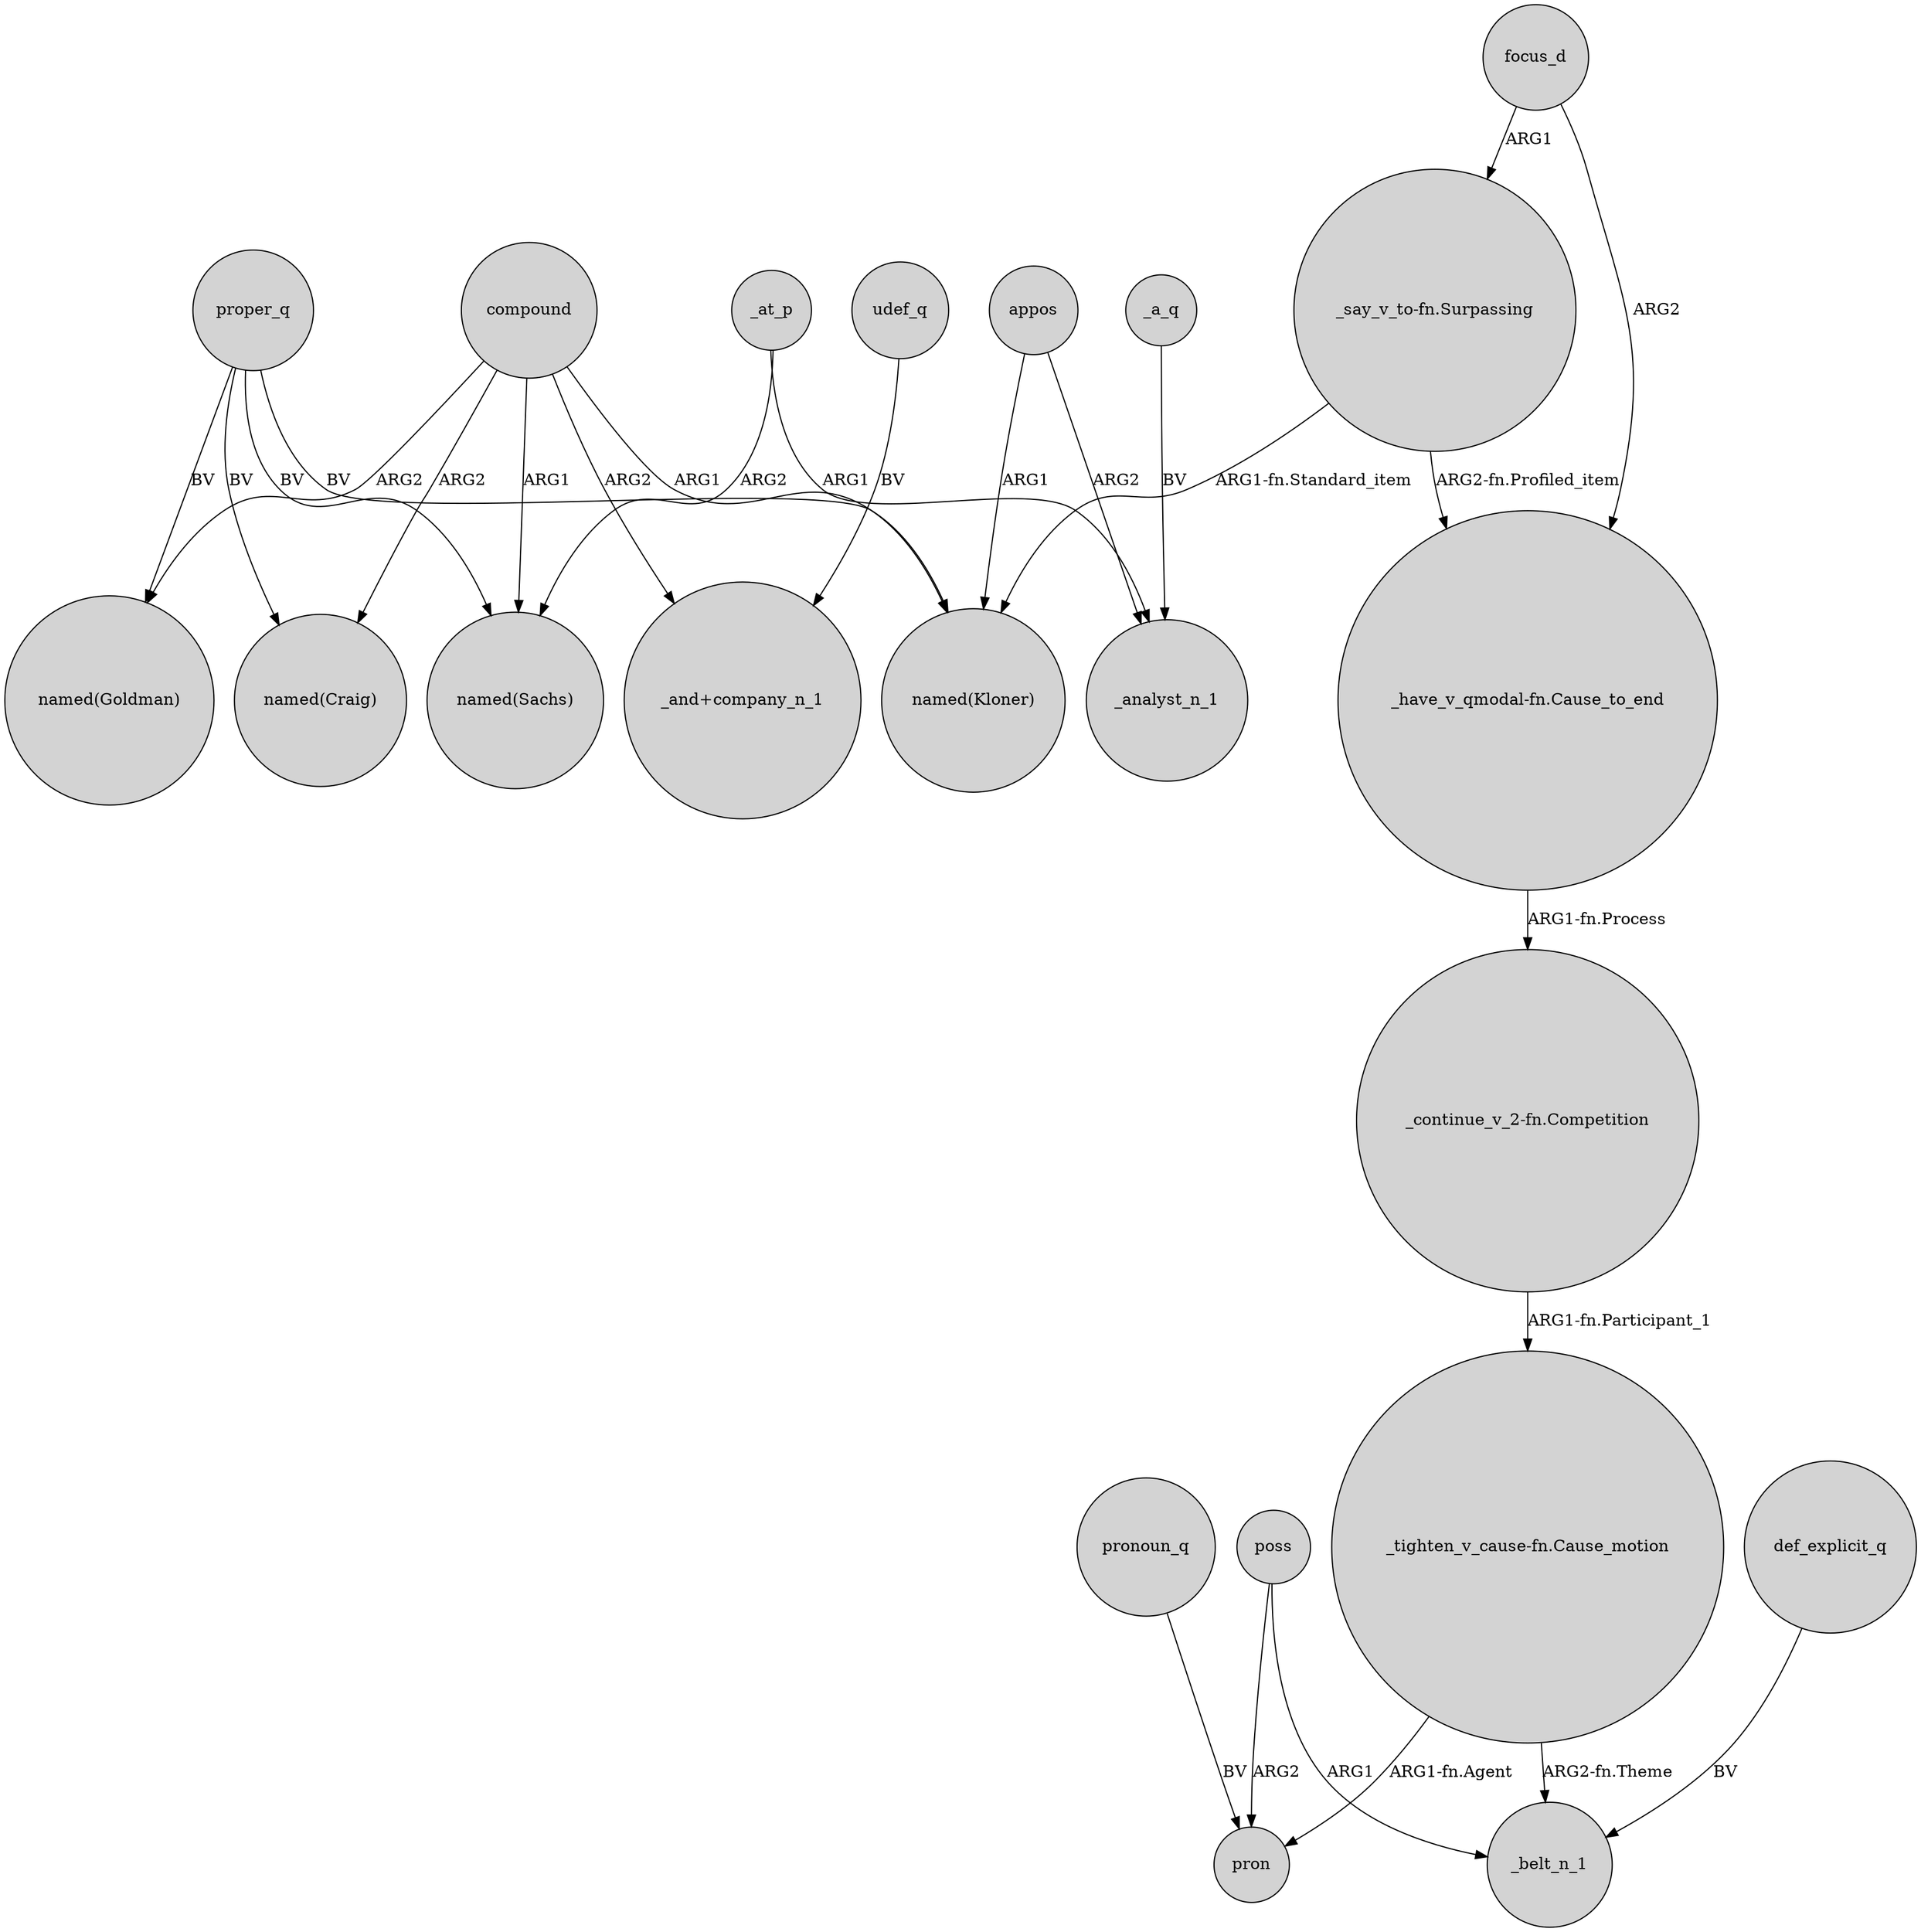 digraph {
	node [shape=circle style=filled]
	compound -> "named(Goldman)" [label=ARG2]
	proper_q -> "named(Sachs)" [label=BV]
	compound -> "named(Sachs)" [label=ARG1]
	"_have_v_qmodal-fn.Cause_to_end" -> "_continue_v_2-fn.Competition" [label="ARG1-fn.Process"]
	compound -> "_and+company_n_1" [label=ARG2]
	"_say_v_to-fn.Surpassing" -> "_have_v_qmodal-fn.Cause_to_end" [label="ARG2-fn.Profiled_item"]
	proper_q -> "named(Goldman)" [label=BV]
	appos -> "named(Kloner)" [label=ARG1]
	poss -> _belt_n_1 [label=ARG1]
	"_continue_v_2-fn.Competition" -> "_tighten_v_cause-fn.Cause_motion" [label="ARG1-fn.Participant_1"]
	proper_q -> "named(Craig)" [label=BV]
	_a_q -> _analyst_n_1 [label=BV]
	pronoun_q -> pron [label=BV]
	"_say_v_to-fn.Surpassing" -> "named(Kloner)" [label="ARG1-fn.Standard_item"]
	poss -> pron [label=ARG2]
	_at_p -> _analyst_n_1 [label=ARG1]
	compound -> "named(Kloner)" [label=ARG1]
	compound -> "named(Craig)" [label=ARG2]
	focus_d -> "_have_v_qmodal-fn.Cause_to_end" [label=ARG2]
	appos -> _analyst_n_1 [label=ARG2]
	_at_p -> "named(Sachs)" [label=ARG2]
	"_tighten_v_cause-fn.Cause_motion" -> pron [label="ARG1-fn.Agent"]
	"_tighten_v_cause-fn.Cause_motion" -> _belt_n_1 [label="ARG2-fn.Theme"]
	def_explicit_q -> _belt_n_1 [label=BV]
	focus_d -> "_say_v_to-fn.Surpassing" [label=ARG1]
	udef_q -> "_and+company_n_1" [label=BV]
	proper_q -> "named(Kloner)" [label=BV]
}
